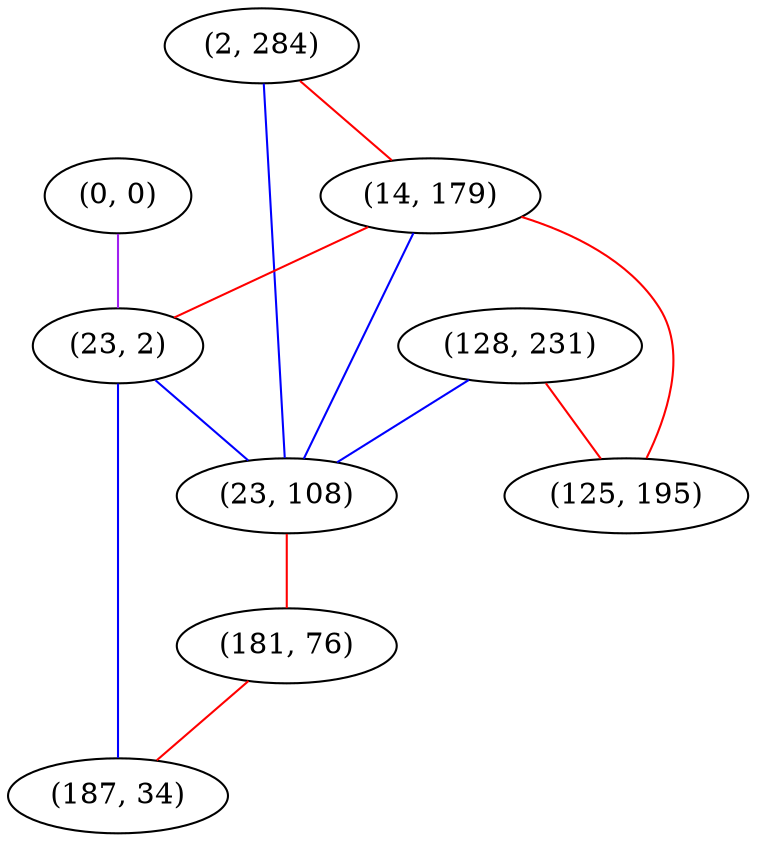 graph "" {
"(0, 0)";
"(2, 284)";
"(14, 179)";
"(23, 2)";
"(128, 231)";
"(125, 195)";
"(23, 108)";
"(181, 76)";
"(187, 34)";
"(0, 0)" -- "(23, 2)"  [color=purple, key=0, weight=4];
"(2, 284)" -- "(14, 179)"  [color=red, key=0, weight=1];
"(2, 284)" -- "(23, 108)"  [color=blue, key=0, weight=3];
"(14, 179)" -- "(23, 108)"  [color=blue, key=0, weight=3];
"(14, 179)" -- "(23, 2)"  [color=red, key=0, weight=1];
"(14, 179)" -- "(125, 195)"  [color=red, key=0, weight=1];
"(23, 2)" -- "(23, 108)"  [color=blue, key=0, weight=3];
"(23, 2)" -- "(187, 34)"  [color=blue, key=0, weight=3];
"(128, 231)" -- "(23, 108)"  [color=blue, key=0, weight=3];
"(128, 231)" -- "(125, 195)"  [color=red, key=0, weight=1];
"(23, 108)" -- "(181, 76)"  [color=red, key=0, weight=1];
"(181, 76)" -- "(187, 34)"  [color=red, key=0, weight=1];
}
